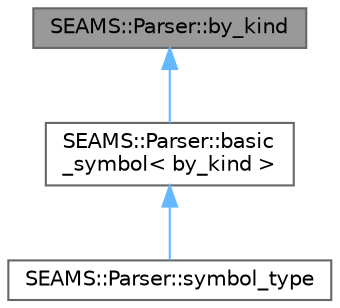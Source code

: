 digraph "SEAMS::Parser::by_kind"
{
 // LATEX_PDF_SIZE
  bgcolor="transparent";
  edge [fontname=Helvetica,fontsize=10,labelfontname=Helvetica,labelfontsize=10];
  node [fontname=Helvetica,fontsize=10,shape=box,height=0.2,width=0.4];
  Node1 [id="Node000001",label="SEAMS::Parser::by_kind",height=0.2,width=0.4,color="gray40", fillcolor="grey60", style="filled", fontcolor="black",tooltip="Type access provider for token (enum) based symbols."];
  Node1 -> Node2 [id="edge1_Node000001_Node000002",dir="back",color="steelblue1",style="solid",tooltip=" "];
  Node2 [id="Node000002",label="SEAMS::Parser::basic\l_symbol\< by_kind \>",height=0.2,width=0.4,color="gray40", fillcolor="white", style="filled",URL="$structSEAMS_1_1Parser_1_1basic__symbol.html",tooltip=" "];
  Node2 -> Node3 [id="edge2_Node000002_Node000003",dir="back",color="steelblue1",style="solid",tooltip=" "];
  Node3 [id="Node000003",label="SEAMS::Parser::symbol_type",height=0.2,width=0.4,color="gray40", fillcolor="white", style="filled",URL="$structSEAMS_1_1Parser_1_1symbol__type.html",tooltip="\"External\" symbols: returned by the scanner."];
}
